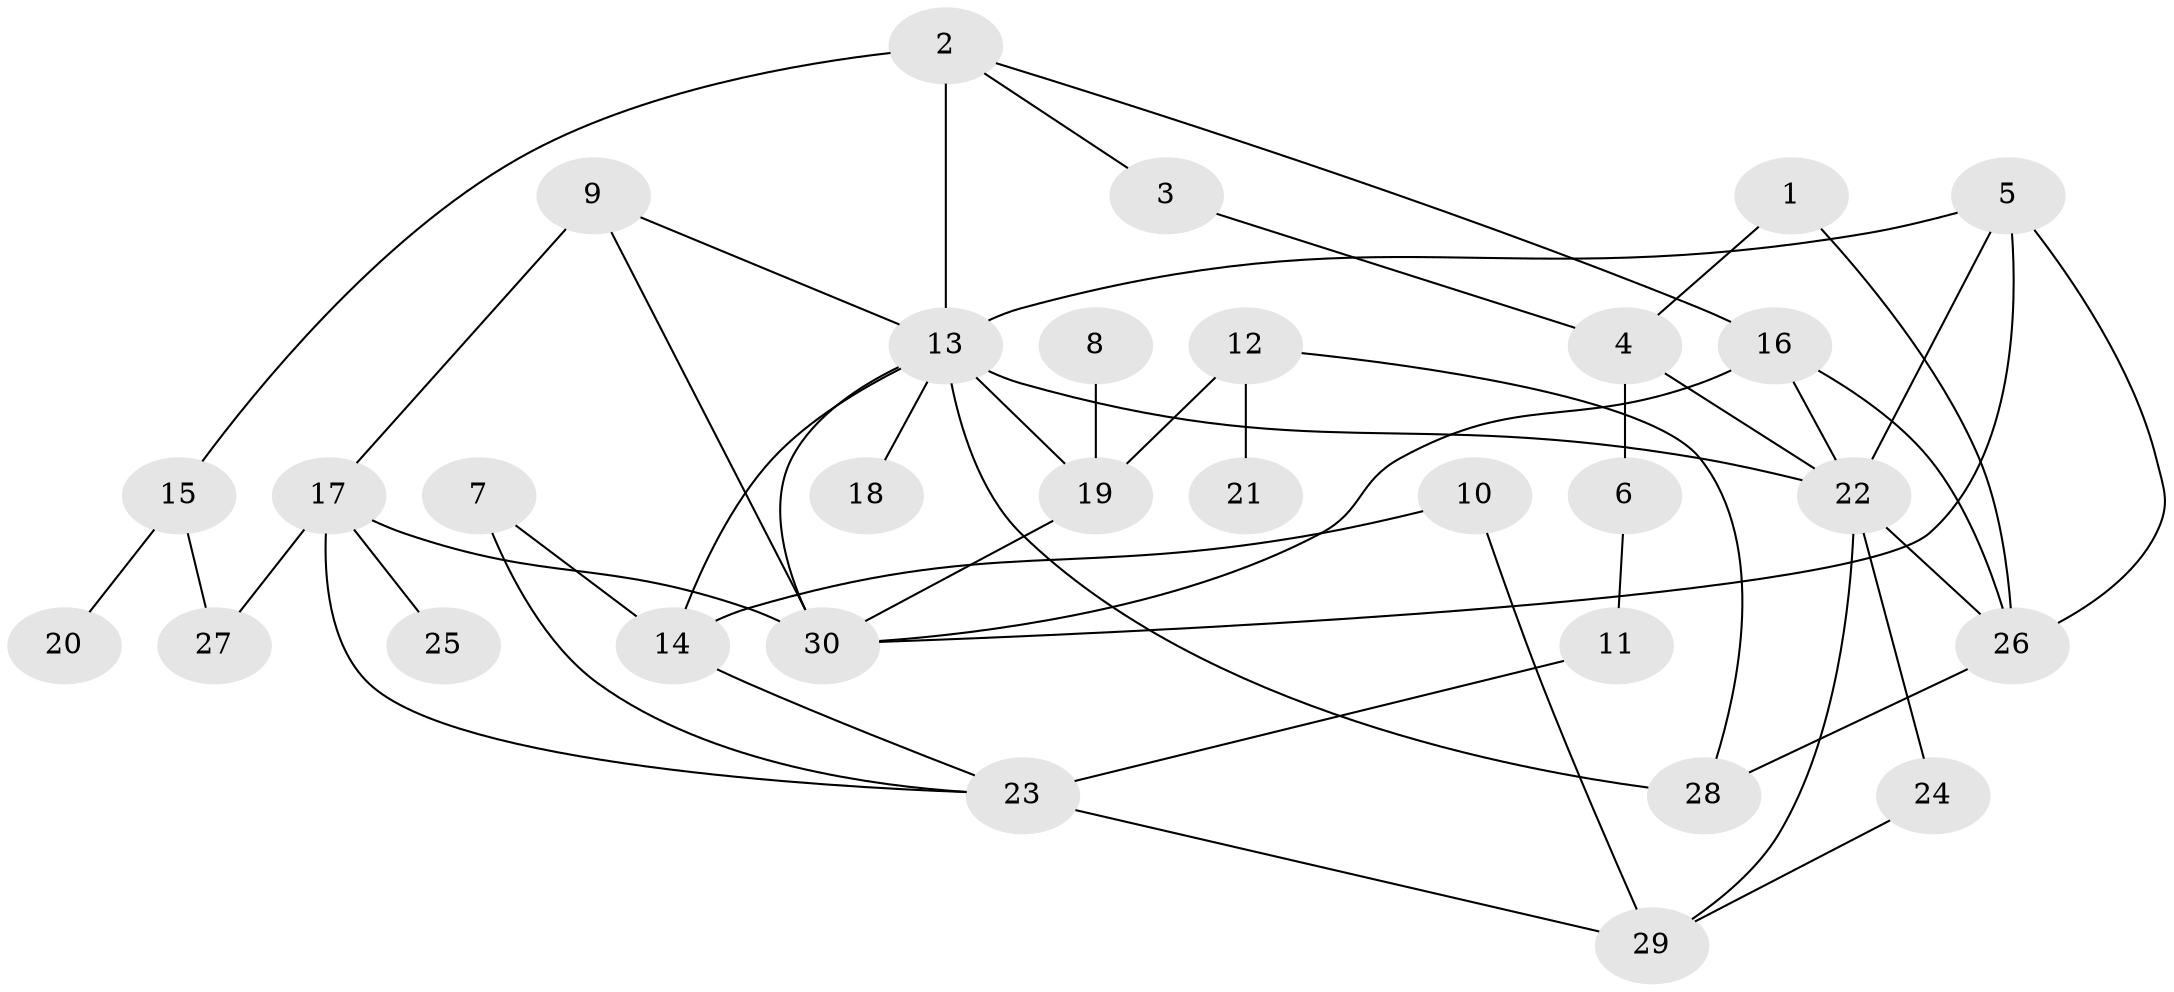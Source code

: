 // original degree distribution, {4: 0.15, 8: 0.016666666666666666, 6: 0.05, 5: 0.08333333333333333, 2: 0.35, 7: 0.016666666666666666, 3: 0.16666666666666666, 1: 0.16666666666666666}
// Generated by graph-tools (version 1.1) at 2025/49/03/09/25 03:49:25]
// undirected, 30 vertices, 49 edges
graph export_dot {
graph [start="1"]
  node [color=gray90,style=filled];
  1;
  2;
  3;
  4;
  5;
  6;
  7;
  8;
  9;
  10;
  11;
  12;
  13;
  14;
  15;
  16;
  17;
  18;
  19;
  20;
  21;
  22;
  23;
  24;
  25;
  26;
  27;
  28;
  29;
  30;
  1 -- 4 [weight=1.0];
  1 -- 26 [weight=1.0];
  2 -- 3 [weight=1.0];
  2 -- 13 [weight=2.0];
  2 -- 15 [weight=1.0];
  2 -- 16 [weight=1.0];
  3 -- 4 [weight=1.0];
  4 -- 6 [weight=1.0];
  4 -- 22 [weight=2.0];
  5 -- 13 [weight=1.0];
  5 -- 22 [weight=1.0];
  5 -- 26 [weight=1.0];
  5 -- 30 [weight=1.0];
  6 -- 11 [weight=1.0];
  7 -- 14 [weight=1.0];
  7 -- 23 [weight=1.0];
  8 -- 19 [weight=1.0];
  9 -- 13 [weight=1.0];
  9 -- 17 [weight=1.0];
  9 -- 30 [weight=1.0];
  10 -- 14 [weight=1.0];
  10 -- 29 [weight=1.0];
  11 -- 23 [weight=1.0];
  12 -- 19 [weight=1.0];
  12 -- 21 [weight=1.0];
  12 -- 28 [weight=1.0];
  13 -- 14 [weight=1.0];
  13 -- 18 [weight=1.0];
  13 -- 19 [weight=1.0];
  13 -- 22 [weight=1.0];
  13 -- 28 [weight=1.0];
  13 -- 30 [weight=1.0];
  14 -- 23 [weight=1.0];
  15 -- 20 [weight=1.0];
  15 -- 27 [weight=1.0];
  16 -- 22 [weight=1.0];
  16 -- 26 [weight=1.0];
  16 -- 30 [weight=1.0];
  17 -- 23 [weight=1.0];
  17 -- 25 [weight=1.0];
  17 -- 27 [weight=1.0];
  17 -- 30 [weight=2.0];
  19 -- 30 [weight=1.0];
  22 -- 24 [weight=1.0];
  22 -- 26 [weight=1.0];
  22 -- 29 [weight=2.0];
  23 -- 29 [weight=2.0];
  24 -- 29 [weight=1.0];
  26 -- 28 [weight=1.0];
}
